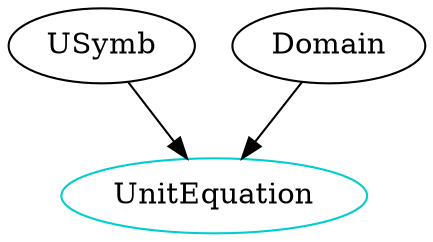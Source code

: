digraph unitequation {
	/* relationships between independent and dependent components */
	USymb -> UnitEquation;
    Domain -> UnitEquation;
    
	/* definitions for each type component */
	UnitEquation 	    [shape=oval, color=cyan3, label="UnitEquation"];
    //UnitEquationDomain    [shape=oval, color=cyan3, label="Domain ([UID])"];

}

/* dot -Tpng sample.dot -o sample.png */
